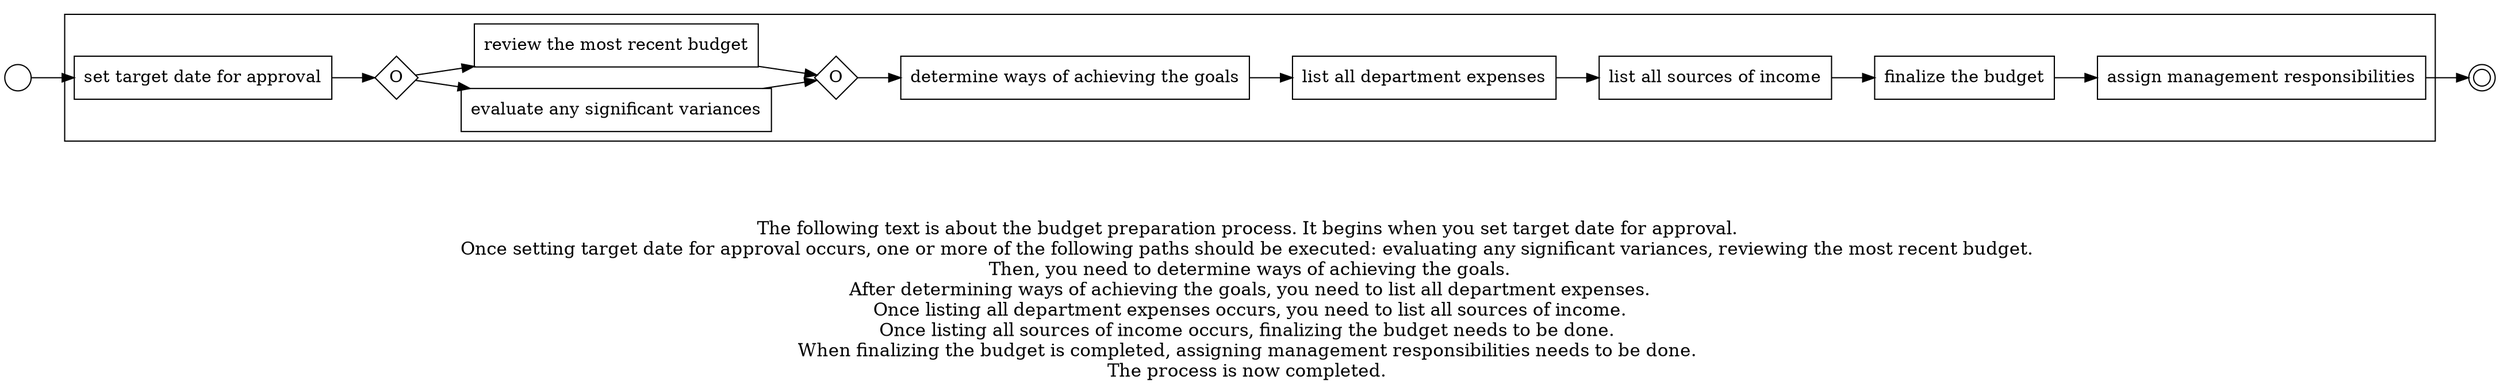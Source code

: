 digraph budget_preparation_process_170 {
	graph [rankdir=LR]
	START_NODE [label="" shape=circle width=0.3]
	subgraph CLUSTER_0 {
		"set target date for approval" [shape=box]
		"OR_SPLIT--2. Current financial status_FDBN" [label=O fixedsize=true shape=diamond width=0.5]
		"set target date for approval" -> "OR_SPLIT--2. Current financial status_FDBN"
		"evaluate any significant variances" [shape=box]
		"OR_SPLIT--2. Current financial status_FDBN" -> "evaluate any significant variances"
		"review the most recent budget" [shape=box]
		"OR_SPLIT--2. Current financial status_FDBN" -> "review the most recent budget"
		"OR_JOIN--2. Current financial status_FDBN" [label=O fixedsize=true shape=diamond width=0.5]
		"evaluate any significant variances" -> "OR_JOIN--2. Current financial status_FDBN"
		"review the most recent budget" -> "OR_JOIN--2. Current financial status_FDBN"
		"determine ways of achieving the goals" [shape=box]
		"OR_JOIN--2. Current financial status_FDBN" -> "determine ways of achieving the goals"
		"list all department expenses" [shape=box]
		"determine ways of achieving the goals" -> "list all department expenses"
		"list all sources of income" [shape=box]
		"list all department expenses" -> "list all sources of income"
		"finalize the budget" [shape=box]
		"list all sources of income" -> "finalize the budget"
		"assign management responsibilities" [shape=box]
		"finalize the budget" -> "assign management responsibilities"
	}
	START_NODE -> "set target date for approval"
	END_NODE [label="" shape=doublecircle width=0.2]
	"assign management responsibilities" -> END_NODE
	fontsize=15 label="\n\n
The following text is about the budget preparation process. It begins when you set target date for approval. 
Once setting target date for approval occurs, one or more of the following paths should be executed: evaluating any significant variances, reviewing the most recent budget. 
Then, you need to determine ways of achieving the goals.
After determining ways of achieving the goals, you need to list all department expenses.
Once listing all department expenses occurs, you need to list all sources of income.
Once listing all sources of income occurs, finalizing the budget needs to be done. 
When finalizing the budget is completed, assigning management responsibilities needs to be done. 
The process is now completed. 
"
}
